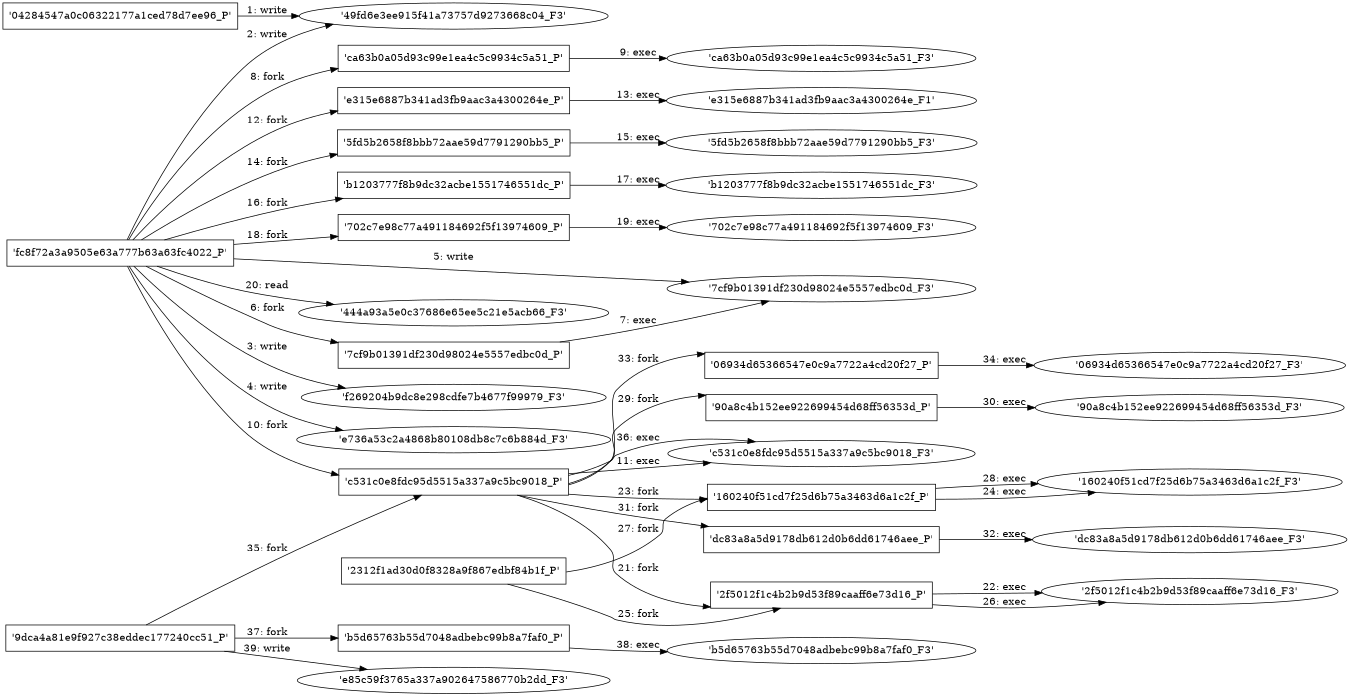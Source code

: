 digraph "D:\Learning\Paper\apt\基于CTI的攻击预警\Dataset\攻击图\ASGfromALLCTI\SSH-Targeting Golang Bots Becoming the New Norm.dot" {
rankdir="LR"
size="9"
fixedsize="false"
splines="true"
nodesep=0.3
ranksep=0
fontsize=10
overlap="scalexy"
engine= "neato"
	"'49fd6e3ee915f41a73757d9273668c04_F3'" [node_type=file shape=ellipse]
	"'04284547a0c06322177a1ced78d7ee96_P'" [node_type=Process shape=box]
	"'04284547a0c06322177a1ced78d7ee96_P'" -> "'49fd6e3ee915f41a73757d9273668c04_F3'" [label="1: write"]
	"'49fd6e3ee915f41a73757d9273668c04_F3'" [node_type=file shape=ellipse]
	"'fc8f72a3a9505e63a777b63a63fc4022_P'" [node_type=Process shape=box]
	"'fc8f72a3a9505e63a777b63a63fc4022_P'" -> "'49fd6e3ee915f41a73757d9273668c04_F3'" [label="2: write"]
	"'f269204b9dc8e298cdfe7b4677f99979_F3'" [node_type=file shape=ellipse]
	"'fc8f72a3a9505e63a777b63a63fc4022_P'" [node_type=Process shape=box]
	"'fc8f72a3a9505e63a777b63a63fc4022_P'" -> "'f269204b9dc8e298cdfe7b4677f99979_F3'" [label="3: write"]
	"'e736a53c2a4868b80108db8c7c6b884d_F3'" [node_type=file shape=ellipse]
	"'fc8f72a3a9505e63a777b63a63fc4022_P'" [node_type=Process shape=box]
	"'fc8f72a3a9505e63a777b63a63fc4022_P'" -> "'e736a53c2a4868b80108db8c7c6b884d_F3'" [label="4: write"]
	"'7cf9b01391df230d98024e5557edbc0d_F3'" [node_type=file shape=ellipse]
	"'fc8f72a3a9505e63a777b63a63fc4022_P'" [node_type=Process shape=box]
	"'fc8f72a3a9505e63a777b63a63fc4022_P'" -> "'7cf9b01391df230d98024e5557edbc0d_F3'" [label="5: write"]
	"'fc8f72a3a9505e63a777b63a63fc4022_P'" [node_type=Process shape=box]
	"'7cf9b01391df230d98024e5557edbc0d_P'" [node_type=Process shape=box]
	"'fc8f72a3a9505e63a777b63a63fc4022_P'" -> "'7cf9b01391df230d98024e5557edbc0d_P'" [label="6: fork"]
	"'7cf9b01391df230d98024e5557edbc0d_P'" [node_type=Process shape=box]
	"'7cf9b01391df230d98024e5557edbc0d_F3'" [node_type=File shape=ellipse]
	"'7cf9b01391df230d98024e5557edbc0d_P'" -> "'7cf9b01391df230d98024e5557edbc0d_F3'" [label="7: exec"]
	"'fc8f72a3a9505e63a777b63a63fc4022_P'" [node_type=Process shape=box]
	"'ca63b0a05d93c99e1ea4c5c9934c5a51_P'" [node_type=Process shape=box]
	"'fc8f72a3a9505e63a777b63a63fc4022_P'" -> "'ca63b0a05d93c99e1ea4c5c9934c5a51_P'" [label="8: fork"]
	"'ca63b0a05d93c99e1ea4c5c9934c5a51_P'" [node_type=Process shape=box]
	"'ca63b0a05d93c99e1ea4c5c9934c5a51_F3'" [node_type=File shape=ellipse]
	"'ca63b0a05d93c99e1ea4c5c9934c5a51_P'" -> "'ca63b0a05d93c99e1ea4c5c9934c5a51_F3'" [label="9: exec"]
	"'fc8f72a3a9505e63a777b63a63fc4022_P'" [node_type=Process shape=box]
	"'c531c0e8fdc95d5515a337a9c5bc9018_P'" [node_type=Process shape=box]
	"'fc8f72a3a9505e63a777b63a63fc4022_P'" -> "'c531c0e8fdc95d5515a337a9c5bc9018_P'" [label="10: fork"]
	"'c531c0e8fdc95d5515a337a9c5bc9018_P'" [node_type=Process shape=box]
	"'c531c0e8fdc95d5515a337a9c5bc9018_F3'" [node_type=File shape=ellipse]
	"'c531c0e8fdc95d5515a337a9c5bc9018_P'" -> "'c531c0e8fdc95d5515a337a9c5bc9018_F3'" [label="11: exec"]
	"'fc8f72a3a9505e63a777b63a63fc4022_P'" [node_type=Process shape=box]
	"'e315e6887b341ad3fb9aac3a4300264e_P'" [node_type=Process shape=box]
	"'fc8f72a3a9505e63a777b63a63fc4022_P'" -> "'e315e6887b341ad3fb9aac3a4300264e_P'" [label="12: fork"]
	"'e315e6887b341ad3fb9aac3a4300264e_P'" [node_type=Process shape=box]
	"'e315e6887b341ad3fb9aac3a4300264e_F1'" [node_type=File shape=ellipse]
	"'e315e6887b341ad3fb9aac3a4300264e_P'" -> "'e315e6887b341ad3fb9aac3a4300264e_F1'" [label="13: exec"]
	"'fc8f72a3a9505e63a777b63a63fc4022_P'" [node_type=Process shape=box]
	"'5fd5b2658f8bbb72aae59d7791290bb5_P'" [node_type=Process shape=box]
	"'fc8f72a3a9505e63a777b63a63fc4022_P'" -> "'5fd5b2658f8bbb72aae59d7791290bb5_P'" [label="14: fork"]
	"'5fd5b2658f8bbb72aae59d7791290bb5_P'" [node_type=Process shape=box]
	"'5fd5b2658f8bbb72aae59d7791290bb5_F3'" [node_type=File shape=ellipse]
	"'5fd5b2658f8bbb72aae59d7791290bb5_P'" -> "'5fd5b2658f8bbb72aae59d7791290bb5_F3'" [label="15: exec"]
	"'fc8f72a3a9505e63a777b63a63fc4022_P'" [node_type=Process shape=box]
	"'b1203777f8b9dc32acbe1551746551dc_P'" [node_type=Process shape=box]
	"'fc8f72a3a9505e63a777b63a63fc4022_P'" -> "'b1203777f8b9dc32acbe1551746551dc_P'" [label="16: fork"]
	"'b1203777f8b9dc32acbe1551746551dc_P'" [node_type=Process shape=box]
	"'b1203777f8b9dc32acbe1551746551dc_F3'" [node_type=File shape=ellipse]
	"'b1203777f8b9dc32acbe1551746551dc_P'" -> "'b1203777f8b9dc32acbe1551746551dc_F3'" [label="17: exec"]
	"'fc8f72a3a9505e63a777b63a63fc4022_P'" [node_type=Process shape=box]
	"'702c7e98c77a491184692f5f13974609_P'" [node_type=Process shape=box]
	"'fc8f72a3a9505e63a777b63a63fc4022_P'" -> "'702c7e98c77a491184692f5f13974609_P'" [label="18: fork"]
	"'702c7e98c77a491184692f5f13974609_P'" [node_type=Process shape=box]
	"'702c7e98c77a491184692f5f13974609_F3'" [node_type=File shape=ellipse]
	"'702c7e98c77a491184692f5f13974609_P'" -> "'702c7e98c77a491184692f5f13974609_F3'" [label="19: exec"]
	"'444a93a5e0c37686e65ee5c21e5acb66_F3'" [node_type=file shape=ellipse]
	"'fc8f72a3a9505e63a777b63a63fc4022_P'" [node_type=Process shape=box]
	"'fc8f72a3a9505e63a777b63a63fc4022_P'" -> "'444a93a5e0c37686e65ee5c21e5acb66_F3'" [label="20: read"]
	"'c531c0e8fdc95d5515a337a9c5bc9018_P'" [node_type=Process shape=box]
	"'2f5012f1c4b2b9d53f89caaff6e73d16_P'" [node_type=Process shape=box]
	"'c531c0e8fdc95d5515a337a9c5bc9018_P'" -> "'2f5012f1c4b2b9d53f89caaff6e73d16_P'" [label="21: fork"]
	"'2f5012f1c4b2b9d53f89caaff6e73d16_P'" [node_type=Process shape=box]
	"'2f5012f1c4b2b9d53f89caaff6e73d16_F3'" [node_type=File shape=ellipse]
	"'2f5012f1c4b2b9d53f89caaff6e73d16_P'" -> "'2f5012f1c4b2b9d53f89caaff6e73d16_F3'" [label="22: exec"]
	"'c531c0e8fdc95d5515a337a9c5bc9018_P'" [node_type=Process shape=box]
	"'160240f51cd7f25d6b75a3463d6a1c2f_P'" [node_type=Process shape=box]
	"'c531c0e8fdc95d5515a337a9c5bc9018_P'" -> "'160240f51cd7f25d6b75a3463d6a1c2f_P'" [label="23: fork"]
	"'160240f51cd7f25d6b75a3463d6a1c2f_P'" [node_type=Process shape=box]
	"'160240f51cd7f25d6b75a3463d6a1c2f_F3'" [node_type=File shape=ellipse]
	"'160240f51cd7f25d6b75a3463d6a1c2f_P'" -> "'160240f51cd7f25d6b75a3463d6a1c2f_F3'" [label="24: exec"]
	"'2312f1ad30d0f8328a9f867edbf84b1f_P'" [node_type=Process shape=box]
	"'2f5012f1c4b2b9d53f89caaff6e73d16_P'" [node_type=Process shape=box]
	"'2312f1ad30d0f8328a9f867edbf84b1f_P'" -> "'2f5012f1c4b2b9d53f89caaff6e73d16_P'" [label="25: fork"]
	"'2f5012f1c4b2b9d53f89caaff6e73d16_P'" [node_type=Process shape=box]
	"'2f5012f1c4b2b9d53f89caaff6e73d16_F3'" [node_type=File shape=ellipse]
	"'2f5012f1c4b2b9d53f89caaff6e73d16_P'" -> "'2f5012f1c4b2b9d53f89caaff6e73d16_F3'" [label="26: exec"]
	"'2312f1ad30d0f8328a9f867edbf84b1f_P'" [node_type=Process shape=box]
	"'160240f51cd7f25d6b75a3463d6a1c2f_P'" [node_type=Process shape=box]
	"'2312f1ad30d0f8328a9f867edbf84b1f_P'" -> "'160240f51cd7f25d6b75a3463d6a1c2f_P'" [label="27: fork"]
	"'160240f51cd7f25d6b75a3463d6a1c2f_P'" [node_type=Process shape=box]
	"'160240f51cd7f25d6b75a3463d6a1c2f_F3'" [node_type=File shape=ellipse]
	"'160240f51cd7f25d6b75a3463d6a1c2f_P'" -> "'160240f51cd7f25d6b75a3463d6a1c2f_F3'" [label="28: exec"]
	"'c531c0e8fdc95d5515a337a9c5bc9018_P'" [node_type=Process shape=box]
	"'90a8c4b152ee922699454d68ff56353d_P'" [node_type=Process shape=box]
	"'c531c0e8fdc95d5515a337a9c5bc9018_P'" -> "'90a8c4b152ee922699454d68ff56353d_P'" [label="29: fork"]
	"'90a8c4b152ee922699454d68ff56353d_P'" [node_type=Process shape=box]
	"'90a8c4b152ee922699454d68ff56353d_F3'" [node_type=File shape=ellipse]
	"'90a8c4b152ee922699454d68ff56353d_P'" -> "'90a8c4b152ee922699454d68ff56353d_F3'" [label="30: exec"]
	"'c531c0e8fdc95d5515a337a9c5bc9018_P'" [node_type=Process shape=box]
	"'dc83a8a5d9178db612d0b6dd61746aee_P'" [node_type=Process shape=box]
	"'c531c0e8fdc95d5515a337a9c5bc9018_P'" -> "'dc83a8a5d9178db612d0b6dd61746aee_P'" [label="31: fork"]
	"'dc83a8a5d9178db612d0b6dd61746aee_P'" [node_type=Process shape=box]
	"'dc83a8a5d9178db612d0b6dd61746aee_F3'" [node_type=File shape=ellipse]
	"'dc83a8a5d9178db612d0b6dd61746aee_P'" -> "'dc83a8a5d9178db612d0b6dd61746aee_F3'" [label="32: exec"]
	"'c531c0e8fdc95d5515a337a9c5bc9018_P'" [node_type=Process shape=box]
	"'06934d65366547e0c9a7722a4cd20f27_P'" [node_type=Process shape=box]
	"'c531c0e8fdc95d5515a337a9c5bc9018_P'" -> "'06934d65366547e0c9a7722a4cd20f27_P'" [label="33: fork"]
	"'06934d65366547e0c9a7722a4cd20f27_P'" [node_type=Process shape=box]
	"'06934d65366547e0c9a7722a4cd20f27_F3'" [node_type=File shape=ellipse]
	"'06934d65366547e0c9a7722a4cd20f27_P'" -> "'06934d65366547e0c9a7722a4cd20f27_F3'" [label="34: exec"]
	"'9dca4a81e9f927c38eddec177240cc51_P'" [node_type=Process shape=box]
	"'c531c0e8fdc95d5515a337a9c5bc9018_P'" [node_type=Process shape=box]
	"'9dca4a81e9f927c38eddec177240cc51_P'" -> "'c531c0e8fdc95d5515a337a9c5bc9018_P'" [label="35: fork"]
	"'c531c0e8fdc95d5515a337a9c5bc9018_P'" [node_type=Process shape=box]
	"'c531c0e8fdc95d5515a337a9c5bc9018_F3'" [node_type=File shape=ellipse]
	"'c531c0e8fdc95d5515a337a9c5bc9018_P'" -> "'c531c0e8fdc95d5515a337a9c5bc9018_F3'" [label="36: exec"]
	"'9dca4a81e9f927c38eddec177240cc51_P'" [node_type=Process shape=box]
	"'b5d65763b55d7048adbebc99b8a7faf0_P'" [node_type=Process shape=box]
	"'9dca4a81e9f927c38eddec177240cc51_P'" -> "'b5d65763b55d7048adbebc99b8a7faf0_P'" [label="37: fork"]
	"'b5d65763b55d7048adbebc99b8a7faf0_P'" [node_type=Process shape=box]
	"'b5d65763b55d7048adbebc99b8a7faf0_F3'" [node_type=File shape=ellipse]
	"'b5d65763b55d7048adbebc99b8a7faf0_P'" -> "'b5d65763b55d7048adbebc99b8a7faf0_F3'" [label="38: exec"]
	"'e85c59f3765a337a902647586770b2dd_F3'" [node_type=file shape=ellipse]
	"'9dca4a81e9f927c38eddec177240cc51_P'" [node_type=Process shape=box]
	"'9dca4a81e9f927c38eddec177240cc51_P'" -> "'e85c59f3765a337a902647586770b2dd_F3'" [label="39: write"]
}
